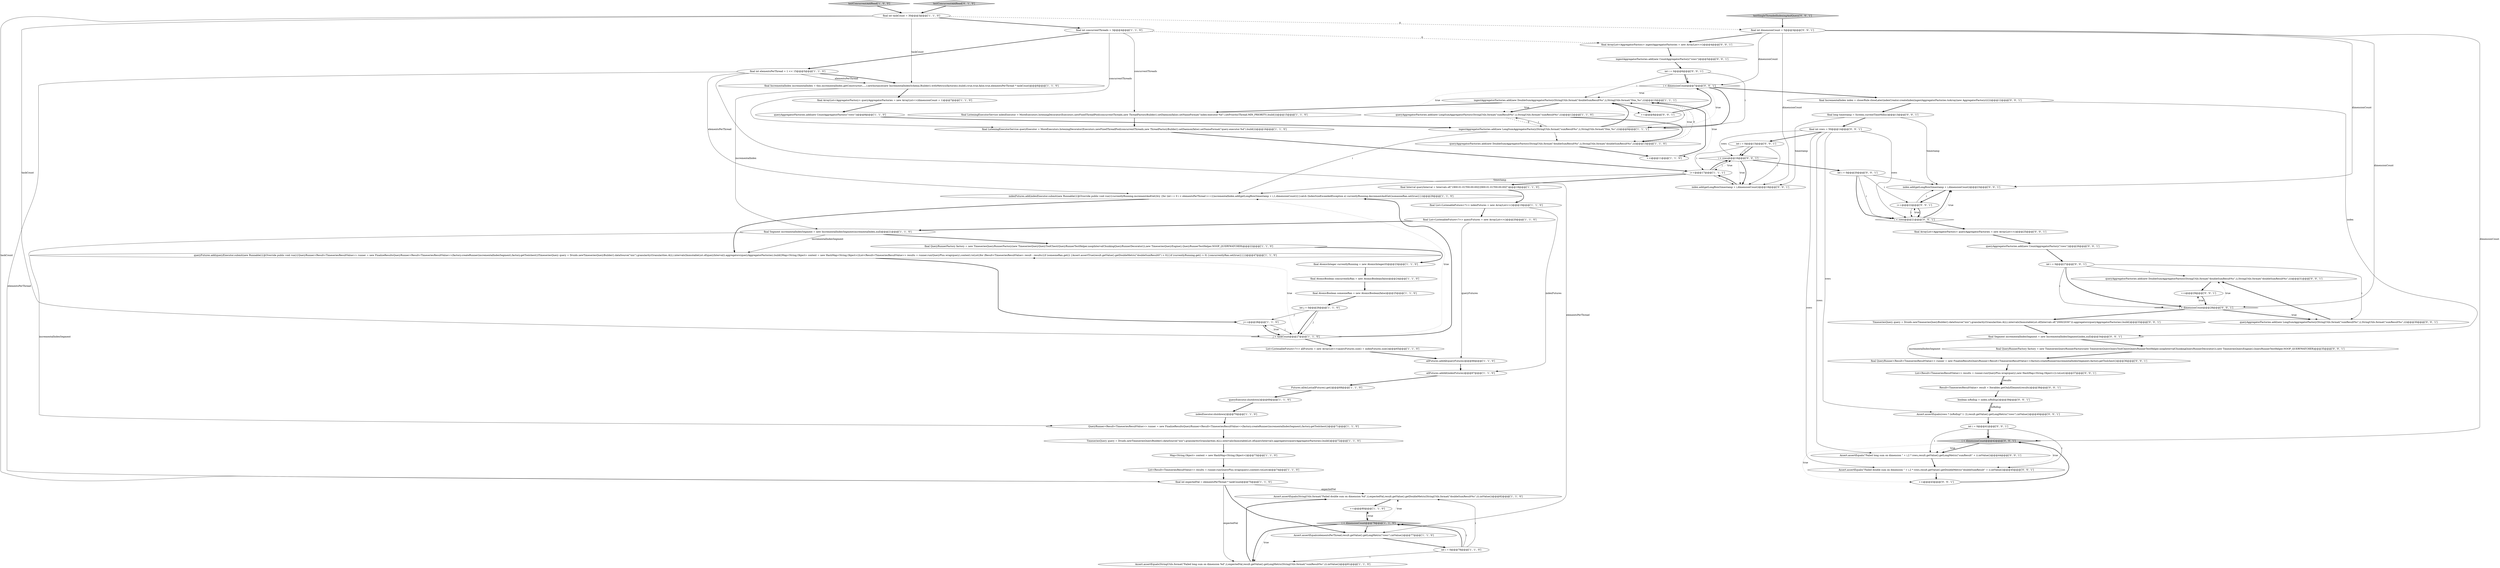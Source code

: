 digraph {
73 [style = filled, label = "final IncrementalIndex index = closerRule.closeLater(indexCreator.createIndex(ingestAggregatorFactories.toArray(new AggregatorFactory(((()))@@@12@@@['0', '0', '1']", fillcolor = white, shape = ellipse image = "AAA0AAABBB3BBB"];
79 [style = filled, label = "final int dimensionCount = 5@@@3@@@['0', '0', '1']", fillcolor = white, shape = ellipse image = "AAA0AAABBB3BBB"];
70 [style = filled, label = "final int rows = 50@@@14@@@['0', '0', '1']", fillcolor = white, shape = ellipse image = "AAA0AAABBB3BBB"];
40 [style = filled, label = "Assert.assertEquals(StringUtils.format(\"Failed double sum on dimension %d\",i),expectedVal,result.getValue().getDoubleMetric(StringUtils.format(\"doubleSumResult%s\",i)).intValue())@@@82@@@['1', '1', '0']", fillcolor = white, shape = ellipse image = "AAA0AAABBB1BBB"];
25 [style = filled, label = "ingestAggregatorFactories.add(new DoubleSumAggregatorFactory(StringUtils.format(\"doubleSumResult%s\",i),StringUtils.format(\"Dim_%s\",i)))@@@10@@@['1', '1', '1']", fillcolor = white, shape = ellipse image = "AAA0AAABBB1BBB"];
69 [style = filled, label = "++i@@@29@@@['0', '0', '1']", fillcolor = white, shape = ellipse image = "AAA0AAABBB3BBB"];
66 [style = filled, label = "i < dimensionCount@@@42@@@['0', '0', '1']", fillcolor = lightgray, shape = diamond image = "AAA0AAABBB3BBB"];
42 [style = filled, label = "final ListeningExecutorService indexExecutor = MoreExecutors.listeningDecorator(Executors.newFixedThreadPool(concurrentThreads,new ThreadFactoryBuilder().setDaemon(false).setNameFormat(\"index-executor-%d\").setPriority(Thread.MIN_PRIORITY).build()))@@@15@@@['1', '1', '0']", fillcolor = white, shape = ellipse image = "AAA0AAABBB1BBB"];
71 [style = filled, label = "queryAggregatorFactories.add(new DoubleSumAggregatorFactory(StringUtils.format(\"doubleSumResult%s\",i),StringUtils.format(\"doubleSumResult%s\",i)))@@@31@@@['0', '0', '1']", fillcolor = white, shape = ellipse image = "AAA0AAABBB3BBB"];
7 [style = filled, label = "TimeseriesQuery query = Druids.newTimeseriesQueryBuilder().dataSource(\"xxx\").granularity(Granularities.ALL).intervals(ImmutableList.of(queryInterval)).aggregators(queryAggregatorFactories).build()@@@72@@@['1', '1', '0']", fillcolor = white, shape = ellipse image = "AAA0AAABBB1BBB"];
26 [style = filled, label = "Futures.allAsList(allFutures).get()@@@68@@@['1', '1', '0']", fillcolor = white, shape = ellipse image = "AAA0AAABBB1BBB"];
52 [style = filled, label = "i < rows@@@16@@@['0', '0', '1']", fillcolor = white, shape = diamond image = "AAA0AAABBB3BBB"];
68 [style = filled, label = "int i = 0@@@27@@@['0', '0', '1']", fillcolor = white, shape = ellipse image = "AAA0AAABBB3BBB"];
2 [style = filled, label = "final Segment incrementalIndexSegment = new IncrementalIndexSegment(incrementalIndex,null)@@@21@@@['1', '1', '0']", fillcolor = white, shape = ellipse image = "AAA0AAABBB1BBB"];
44 [style = filled, label = "i < dimensionCount@@@79@@@['1', '1', '0']", fillcolor = lightgray, shape = diamond image = "AAA0AAABBB1BBB"];
3 [style = filled, label = "allFutures.addAll(indexFutures)@@@67@@@['1', '1', '0']", fillcolor = white, shape = ellipse image = "AAA0AAABBB1BBB"];
72 [style = filled, label = "final QueryRunnerFactory factory = new TimeseriesQueryRunnerFactory(new TimeseriesQueryQueryToolChest(QueryRunnerTestHelper.noopIntervalChunkingQueryRunnerDecorator()),new TimeseriesQueryEngine(),QueryRunnerTestHelper.NOOP_QUERYWATCHER)@@@35@@@['0', '0', '1']", fillcolor = white, shape = ellipse image = "AAA0AAABBB3BBB"];
30 [style = filled, label = "final int elementsPerThread = 1 << 15@@@5@@@['1', '1', '0']", fillcolor = white, shape = ellipse image = "AAA0AAABBB1BBB"];
6 [style = filled, label = "final List<ListenableFuture<?>> queryFutures = new ArrayList<>()@@@20@@@['1', '1', '0']", fillcolor = white, shape = ellipse image = "AAA0AAABBB1BBB"];
57 [style = filled, label = "i < dimensionCount@@@28@@@['0', '0', '1']", fillcolor = white, shape = diamond image = "AAA0AAABBB3BBB"];
1 [style = filled, label = "queryFutures.add(queryExecutor.submit(new Runnable(){@Override public void run(){QueryRunner<Result<TimeseriesResultValue>> runner = new FinalizeResultsQueryRunner<Result<TimeseriesResultValue>>(factory.createRunner(incrementalIndexSegment),factory.getToolchest())TimeseriesQuery query = Druids.newTimeseriesQueryBuilder().dataSource(\"xxx\").granularity(Granularities.ALL).intervals(ImmutableList.of(queryInterval)).aggregators(queryAggregatorFactories).build()Map<String,Object> context = new HashMap<String,Object>()List<Result<TimeseriesResultValue>> results = runner.run(QueryPlus.wrap(query),context).toList()for (Result<TimeseriesResultValue> result : results){if (someoneRan.get()) {Assert.assertTrue(result.getValue().getDoubleMetric(\"doubleSumResult0\") > 0)}}if (currentlyRunning.get() > 0) {concurrentlyRan.set(true)}}}))@@@47@@@['1', '1', '0']", fillcolor = white, shape = ellipse image = "AAA0AAABBB1BBB"];
34 [style = filled, label = "final AtomicBoolean someoneRan = new AtomicBoolean(false)@@@25@@@['1', '1', '0']", fillcolor = white, shape = ellipse image = "AAA0AAABBB1BBB"];
81 [style = filled, label = "queryAggregatorFactories.add(new CountAggregatorFactory(\"rows\"))@@@26@@@['0', '0', '1']", fillcolor = white, shape = ellipse image = "AAA0AAABBB3BBB"];
22 [style = filled, label = "Assert.assertEquals(elementsPerThread,result.getValue().getLongMetric(\"rows\").intValue())@@@77@@@['1', '1', '0']", fillcolor = white, shape = ellipse image = "AAA0AAABBB1BBB"];
64 [style = filled, label = "List<Result<TimeseriesResultValue>> results = runner.run(QueryPlus.wrap(query),new HashMap<String,Object>()).toList()@@@37@@@['0', '0', '1']", fillcolor = white, shape = ellipse image = "AAA0AAABBB3BBB"];
59 [style = filled, label = "int i = 0@@@20@@@['0', '0', '1']", fillcolor = white, shape = ellipse image = "AAA0AAABBB3BBB"];
75 [style = filled, label = "int i = 0@@@41@@@['0', '0', '1']", fillcolor = white, shape = ellipse image = "AAA0AAABBB3BBB"];
65 [style = filled, label = "Assert.assertEquals(rows * (isRollup? 1: 2),result.getValue().getLongMetric(\"rows\").intValue())@@@40@@@['0', '0', '1']", fillcolor = white, shape = ellipse image = "AAA0AAABBB3BBB"];
82 [style = filled, label = "Assert.assertEquals(\"Failed double sum on dimension \" + i,2 * rows,result.getValue().getDoubleMetric(\"doubleSumResult\" + i).intValue())@@@45@@@['0', '0', '1']", fillcolor = white, shape = ellipse image = "AAA0AAABBB3BBB"];
54 [style = filled, label = "i < dimensionCount@@@7@@@['0', '0', '1']", fillcolor = white, shape = diamond image = "AAA0AAABBB3BBB"];
5 [style = filled, label = "i++@@@17@@@['1', '1', '1']", fillcolor = white, shape = ellipse image = "AAA0AAABBB1BBB"];
76 [style = filled, label = "boolean isRollup = index.isRollup()@@@39@@@['0', '0', '1']", fillcolor = white, shape = ellipse image = "AAA0AAABBB3BBB"];
24 [style = filled, label = "queryExecutor.shutdown()@@@69@@@['1', '1', '0']", fillcolor = white, shape = ellipse image = "AAA0AAABBB1BBB"];
32 [style = filled, label = "final IncrementalIndex incrementalIndex = this.incrementalIndex.getConstructor(,,,,,).newInstance(new IncrementalIndexSchema.Builder().withMetrics(factories).build(),true,true,false,true,elementsPerThread * taskCount)@@@6@@@['1', '1', '0']", fillcolor = white, shape = ellipse image = "AAA0AAABBB1BBB"];
11 [style = filled, label = "testConcurrentAddRead['1', '0', '0']", fillcolor = lightgray, shape = diamond image = "AAA0AAABBB1BBB"];
23 [style = filled, label = "int i = 0@@@78@@@['1', '1', '0']", fillcolor = white, shape = ellipse image = "AAA0AAABBB1BBB"];
58 [style = filled, label = "index.add(getLongRow(timestamp + i,dimensionCount))@@@23@@@['0', '0', '1']", fillcolor = white, shape = ellipse image = "AAA0AAABBB3BBB"];
80 [style = filled, label = "queryAggregatorFactories.add(new LongSumAggregatorFactory(StringUtils.format(\"sumResult%s\",i),StringUtils.format(\"sumResult%s\",i)))@@@30@@@['0', '0', '1']", fillcolor = white, shape = ellipse image = "AAA0AAABBB3BBB"];
18 [style = filled, label = "final AtomicInteger currentlyRunning = new AtomicInteger(0)@@@23@@@['1', '1', '0']", fillcolor = white, shape = ellipse image = "AAA0AAABBB1BBB"];
0 [style = filled, label = "final int concurrentThreads = 3@@@4@@@['1', '1', '0']", fillcolor = white, shape = ellipse image = "AAA0AAABBB1BBB"];
33 [style = filled, label = "final ListeningExecutorService queryExecutor = MoreExecutors.listeningDecorator(Executors.newFixedThreadPool(concurrentThreads,new ThreadFactoryBuilder().setDaemon(false).setNameFormat(\"query-executor-%d\").build()))@@@16@@@['1', '1', '0']", fillcolor = white, shape = ellipse image = "AAA0AAABBB1BBB"];
45 [style = filled, label = "testConcurrentAddRead['0', '1', '0']", fillcolor = lightgray, shape = diamond image = "AAA0AAABBB2BBB"];
31 [style = filled, label = "queryAggregatorFactories.add(new DoubleSumAggregatorFactory(StringUtils.format(\"doubleSumResult%s\",i),StringUtils.format(\"doubleSumResult%s\",i)))@@@13@@@['1', '1', '0']", fillcolor = white, shape = ellipse image = "AAA0AAABBB1BBB"];
49 [style = filled, label = "final QueryRunner<Result<TimeseriesResultValue>> runner = new FinalizeResultsQueryRunner<Result<TimeseriesResultValue>>(factory.createRunner(incrementalIndexSegment),factory.getToolchest())@@@36@@@['0', '0', '1']", fillcolor = white, shape = ellipse image = "AAA0AAABBB3BBB"];
60 [style = filled, label = "final long timestamp = System.currentTimeMillis()@@@13@@@['0', '0', '1']", fillcolor = white, shape = ellipse image = "AAA0AAABBB3BBB"];
29 [style = filled, label = "final int taskCount = 30@@@3@@@['1', '1', '0']", fillcolor = white, shape = ellipse image = "AAA0AAABBB1BBB"];
9 [style = filled, label = "queryAggregatorFactories.add(new CountAggregatorFactory(\"rows\"))@@@8@@@['1', '1', '0']", fillcolor = white, shape = ellipse image = "AAA0AAABBB1BBB"];
12 [style = filled, label = "queryAggregatorFactories.add(new LongSumAggregatorFactory(StringUtils.format(\"sumResult%s\",i),StringUtils.format(\"sumResult%s\",i)))@@@12@@@['1', '1', '0']", fillcolor = white, shape = ellipse image = "AAA0AAABBB1BBB"];
38 [style = filled, label = "j++@@@28@@@['1', '1', '0']", fillcolor = white, shape = ellipse image = "AAA0AAABBB1BBB"];
47 [style = filled, label = "ingestAggregatorFactories.add(new CountAggregatorFactory(\"rows\"))@@@5@@@['0', '0', '1']", fillcolor = white, shape = ellipse image = "AAA0AAABBB3BBB"];
56 [style = filled, label = "i < rows@@@21@@@['0', '0', '1']", fillcolor = white, shape = diamond image = "AAA0AAABBB3BBB"];
61 [style = filled, label = "i++@@@22@@@['0', '0', '1']", fillcolor = white, shape = ellipse image = "AAA0AAABBB3BBB"];
62 [style = filled, label = "final ArrayList<AggregatorFactory> queryAggregatorFactories = new ArrayList<>()@@@25@@@['0', '0', '1']", fillcolor = white, shape = ellipse image = "AAA0AAABBB3BBB"];
77 [style = filled, label = "++i@@@43@@@['0', '0', '1']", fillcolor = white, shape = ellipse image = "AAA0AAABBB3BBB"];
74 [style = filled, label = "Result<TimeseriesResultValue> result = Iterables.getOnlyElement(results)@@@38@@@['0', '0', '1']", fillcolor = white, shape = ellipse image = "AAA0AAABBB3BBB"];
37 [style = filled, label = "QueryRunner<Result<TimeseriesResultValue>> runner = new FinalizeResultsQueryRunner<Result<TimeseriesResultValue>>(factory.createRunner(incrementalIndexSegment),factory.getToolchest())@@@71@@@['1', '1', '0']", fillcolor = white, shape = ellipse image = "AAA0AAABBB1BBB"];
15 [style = filled, label = "++i@@@11@@@['1', '1', '0']", fillcolor = white, shape = ellipse image = "AAA0AAABBB1BBB"];
55 [style = filled, label = "int i = 0@@@15@@@['0', '0', '1']", fillcolor = white, shape = ellipse image = "AAA0AAABBB3BBB"];
50 [style = filled, label = "index.add(getLongRow(timestamp + i,dimensionCount))@@@18@@@['0', '0', '1']", fillcolor = white, shape = ellipse image = "AAA0AAABBB3BBB"];
63 [style = filled, label = "TimeseriesQuery query = Druids.newTimeseriesQueryBuilder().dataSource(\"xxx\").granularity(Granularities.ALL).intervals(ImmutableList.of(Intervals.of(\"2000/2030\"))).aggregators(queryAggregatorFactories).build()@@@33@@@['0', '0', '1']", fillcolor = white, shape = ellipse image = "AAA0AAABBB3BBB"];
10 [style = filled, label = "ingestAggregatorFactories.add(new LongSumAggregatorFactory(StringUtils.format(\"sumResult%s\",i),StringUtils.format(\"Dim_%s\",i)))@@@9@@@['1', '1', '1']", fillcolor = white, shape = ellipse image = "AAA0AAABBB1BBB"];
14 [style = filled, label = "j < taskCount@@@27@@@['1', '1', '0']", fillcolor = white, shape = diamond image = "AAA0AAABBB1BBB"];
13 [style = filled, label = "allFutures.addAll(queryFutures)@@@66@@@['1', '1', '0']", fillcolor = white, shape = ellipse image = "AAA0AAABBB1BBB"];
46 [style = filled, label = "final Segment incrementalIndexSegment = new IncrementalIndexSegment(index,null)@@@34@@@['0', '0', '1']", fillcolor = white, shape = ellipse image = "AAA0AAABBB3BBB"];
16 [style = filled, label = "int j = 0@@@26@@@['1', '1', '0']", fillcolor = white, shape = ellipse image = "AAA0AAABBB1BBB"];
67 [style = filled, label = "Assert.assertEquals(\"Failed long sum on dimension \" + i,2 * rows,result.getValue().getLongMetric(\"sumResult\" + i).intValue())@@@44@@@['0', '0', '1']", fillcolor = white, shape = ellipse image = "AAA0AAABBB3BBB"];
48 [style = filled, label = "++i@@@8@@@['0', '0', '1']", fillcolor = white, shape = ellipse image = "AAA0AAABBB3BBB"];
8 [style = filled, label = "++i@@@80@@@['1', '1', '0']", fillcolor = white, shape = ellipse image = "AAA0AAABBB1BBB"];
43 [style = filled, label = "final Interval queryInterval = Intervals.of(\"1900-01-01T00:00:00Z/2900-01-01T00:00:00Z\")@@@18@@@['1', '1', '0']", fillcolor = white, shape = ellipse image = "AAA0AAABBB1BBB"];
27 [style = filled, label = "indexExecutor.shutdown()@@@70@@@['1', '1', '0']", fillcolor = white, shape = ellipse image = "AAA0AAABBB1BBB"];
78 [style = filled, label = "int i = 0@@@6@@@['0', '0', '1']", fillcolor = white, shape = ellipse image = "AAA0AAABBB3BBB"];
53 [style = filled, label = "testSingleThreadedIndexingAndQuery['0', '0', '1']", fillcolor = lightgray, shape = diamond image = "AAA0AAABBB3BBB"];
36 [style = filled, label = "final List<ListenableFuture<?>> indexFutures = new ArrayList<>()@@@19@@@['1', '1', '0']", fillcolor = white, shape = ellipse image = "AAA0AAABBB1BBB"];
35 [style = filled, label = "Map<String,Object> context = new HashMap<String,Object>()@@@73@@@['1', '1', '0']", fillcolor = white, shape = ellipse image = "AAA0AAABBB1BBB"];
21 [style = filled, label = "final int expectedVal = elementsPerThread * taskCount@@@75@@@['1', '1', '0']", fillcolor = white, shape = ellipse image = "AAA0AAABBB1BBB"];
17 [style = filled, label = "indexFutures.add(indexExecutor.submit(new Runnable(){@Override public void run(){currentlyRunning.incrementAndGet()try {for (int i = 0 i < elementsPerThread i++){incrementalIndex.add(getLongRow(timestamp + i,1,dimensionCount))}}catch (IndexSizeExceededException e) currentlyRunning.decrementAndGet()someoneRan.set(true)}}))@@@29@@@['1', '1', '0']", fillcolor = white, shape = ellipse image = "AAA0AAABBB1BBB"];
39 [style = filled, label = "Assert.assertEquals(StringUtils.format(\"Failed long sum on dimension %d\",i),expectedVal,result.getValue().getLongMetric(StringUtils.format(\"sumResult%s\",i)).intValue())@@@81@@@['1', '1', '0']", fillcolor = white, shape = ellipse image = "AAA0AAABBB1BBB"];
20 [style = filled, label = "final AtomicBoolean concurrentlyRan = new AtomicBoolean(false)@@@24@@@['1', '1', '0']", fillcolor = white, shape = ellipse image = "AAA0AAABBB1BBB"];
4 [style = filled, label = "final QueryRunnerFactory factory = new TimeseriesQueryRunnerFactory(new TimeseriesQueryQueryToolChest(QueryRunnerTestHelper.noopIntervalChunkingQueryRunnerDecorator()),new TimeseriesQueryEngine(),QueryRunnerTestHelper.NOOP_QUERYWATCHER)@@@22@@@['1', '1', '0']", fillcolor = white, shape = ellipse image = "AAA0AAABBB1BBB"];
41 [style = filled, label = "final ArrayList<AggregatorFactory> queryAggregatorFactories = new ArrayList<>(dimensionCount + 1)@@@7@@@['1', '1', '0']", fillcolor = white, shape = ellipse image = "AAA0AAABBB1BBB"];
19 [style = filled, label = "List<ListenableFuture<?>> allFutures = new ArrayList<>(queryFutures.size() + indexFutures.size())@@@65@@@['1', '1', '0']", fillcolor = white, shape = ellipse image = "AAA0AAABBB1BBB"];
51 [style = filled, label = "final ArrayList<AggregatorFactory> ingestAggregatorFactories = new ArrayList<>()@@@4@@@['0', '0', '1']", fillcolor = white, shape = ellipse image = "AAA0AAABBB3BBB"];
28 [style = filled, label = "List<Result<TimeseriesResultValue>> results = runner.run(QueryPlus.wrap(query),context).toList()@@@74@@@['1', '1', '0']", fillcolor = white, shape = ellipse image = "AAA0AAABBB1BBB"];
28->21 [style = bold, label=""];
59->56 [style = bold, label=""];
37->7 [style = bold, label=""];
11->29 [style = bold, label=""];
30->22 [style = solid, label="elementsPerThread"];
46->72 [style = bold, label=""];
32->2 [style = solid, label="incrementalIndex"];
29->79 [style = dashed, label="0"];
18->20 [style = bold, label=""];
2->4 [style = bold, label=""];
21->22 [style = bold, label=""];
56->58 [style = bold, label=""];
64->74 [style = solid, label="results"];
66->67 [style = bold, label=""];
16->38 [style = solid, label="j"];
54->10 [style = bold, label=""];
44->39 [style = dotted, label="true"];
6->13 [style = solid, label="queryFutures"];
14->19 [style = bold, label=""];
25->12 [style = bold, label=""];
79->66 [style = solid, label="dimensionCount"];
66->77 [style = dotted, label="true"];
6->2 [style = bold, label=""];
57->71 [style = dotted, label="true"];
79->50 [style = solid, label="dimensionCount"];
72->49 [style = bold, label=""];
60->58 [style = solid, label="timestamp"];
81->68 [style = bold, label=""];
16->14 [style = solid, label="j"];
52->5 [style = dotted, label="true"];
78->54 [style = solid, label="i"];
71->69 [style = bold, label=""];
25->42 [style = bold, label=""];
70->55 [style = bold, label=""];
24->27 [style = bold, label=""];
10->25 [style = solid, label="i"];
61->56 [style = solid, label="i"];
53->79 [style = bold, label=""];
15->25 [style = bold, label=""];
73->60 [style = bold, label=""];
29->21 [style = solid, label="taskCount"];
52->59 [style = bold, label=""];
17->1 [style = bold, label=""];
14->17 [style = bold, label=""];
26->24 [style = bold, label=""];
76->65 [style = bold, label=""];
25->12 [style = dotted, label="true"];
54->25 [style = dotted, label="true"];
40->8 [style = bold, label=""];
30->21 [style = solid, label="elementsPerThread"];
5->50 [style = solid, label="i"];
78->25 [style = solid, label="i"];
29->14 [style = solid, label="taskCount"];
36->6 [style = bold, label=""];
66->82 [style = dotted, label="true"];
78->54 [style = bold, label=""];
48->54 [style = bold, label=""];
54->48 [style = dotted, label="true"];
5->43 [style = bold, label=""];
21->40 [style = solid, label="expectedVal"];
23->39 [style = solid, label="i"];
35->28 [style = bold, label=""];
44->40 [style = dotted, label="true"];
12->31 [style = bold, label=""];
57->80 [style = bold, label=""];
38->14 [style = solid, label="j"];
45->29 [style = bold, label=""];
49->64 [style = bold, label=""];
80->71 [style = bold, label=""];
12->10 [style = dashed, label="0"];
65->75 [style = bold, label=""];
59->56 [style = solid, label="i"];
58->61 [style = bold, label=""];
21->39 [style = solid, label="expectedVal"];
55->5 [style = solid, label="i"];
57->80 [style = dotted, label="true"];
54->73 [style = bold, label=""];
0->51 [style = dashed, label="0"];
68->80 [style = solid, label="i"];
2->37 [style = solid, label="incrementalIndexSegment"];
77->66 [style = bold, label=""];
55->52 [style = bold, label=""];
30->32 [style = solid, label="elementsPerThread"];
31->15 [style = bold, label=""];
56->61 [style = dotted, label="true"];
7->35 [style = bold, label=""];
44->39 [style = bold, label=""];
2->1 [style = solid, label="incrementalIndexSegment"];
70->65 [style = solid, label="rows"];
5->17 [style = solid, label="timestamp"];
50->5 [style = bold, label=""];
42->33 [style = bold, label=""];
9->10 [style = bold, label=""];
57->63 [style = bold, label=""];
14->17 [style = dotted, label="true"];
33->5 [style = bold, label=""];
79->57 [style = solid, label="dimensionCount"];
66->67 [style = dotted, label="true"];
25->48 [style = bold, label=""];
68->57 [style = solid, label="i"];
14->1 [style = dotted, label="true"];
55->52 [style = solid, label="i"];
68->57 [style = bold, label=""];
0->42 [style = solid, label="concurrentThreads"];
10->31 [style = solid, label="i"];
23->44 [style = solid, label="i"];
74->76 [style = bold, label=""];
59->61 [style = solid, label="i"];
27->37 [style = bold, label=""];
25->31 [style = dotted, label="true"];
14->38 [style = dotted, label="true"];
19->13 [style = bold, label=""];
70->82 [style = solid, label="rows"];
70->67 [style = solid, label="rows"];
31->25 [style = dashed, label="0"];
46->49 [style = solid, label="incrementalIndexSegment"];
30->32 [style = bold, label=""];
61->56 [style = bold, label=""];
8->44 [style = bold, label=""];
43->36 [style = bold, label=""];
79->58 [style = solid, label="dimensionCount"];
13->3 [style = bold, label=""];
0->30 [style = bold, label=""];
60->70 [style = bold, label=""];
60->50 [style = solid, label="timestamp"];
62->81 [style = bold, label=""];
55->50 [style = solid, label="i"];
76->65 [style = solid, label="isRollup"];
63->46 [style = bold, label=""];
23->44 [style = bold, label=""];
47->78 [style = bold, label=""];
70->52 [style = solid, label="rows"];
10->12 [style = solid, label="i"];
82->77 [style = bold, label=""];
4->18 [style = bold, label=""];
20->34 [style = bold, label=""];
5->52 [style = bold, label=""];
51->47 [style = bold, label=""];
56->58 [style = dotted, label="true"];
44->8 [style = dotted, label="true"];
56->62 [style = bold, label=""];
3->26 [style = bold, label=""];
38->14 [style = bold, label=""];
52->50 [style = dotted, label="true"];
79->51 [style = bold, label=""];
52->50 [style = bold, label=""];
25->15 [style = dotted, label="true"];
10->25 [style = bold, label=""];
23->40 [style = solid, label="i"];
54->10 [style = dotted, label="true"];
70->56 [style = solid, label="rows"];
29->0 [style = bold, label=""];
64->74 [style = bold, label=""];
75->66 [style = bold, label=""];
5->52 [style = solid, label="i"];
34->16 [style = bold, label=""];
16->14 [style = bold, label=""];
61->58 [style = solid, label="i"];
75->82 [style = solid, label="i"];
30->17 [style = solid, label="elementsPerThread"];
41->9 [style = bold, label=""];
75->67 [style = solid, label="i"];
36->3 [style = solid, label="indexFutures"];
57->69 [style = dotted, label="true"];
67->82 [style = bold, label=""];
1->38 [style = bold, label=""];
29->32 [style = solid, label="taskCount"];
39->40 [style = bold, label=""];
10->17 [style = solid, label="i"];
78->10 [style = solid, label="i"];
22->23 [style = bold, label=""];
73->46 [style = solid, label="index"];
79->54 [style = solid, label="dimensionCount"];
59->58 [style = solid, label="i"];
32->41 [style = bold, label=""];
0->33 [style = solid, label="concurrentThreads"];
44->22 [style = bold, label=""];
75->66 [style = solid, label="i"];
68->71 [style = solid, label="i"];
69->57 [style = bold, label=""];
}
